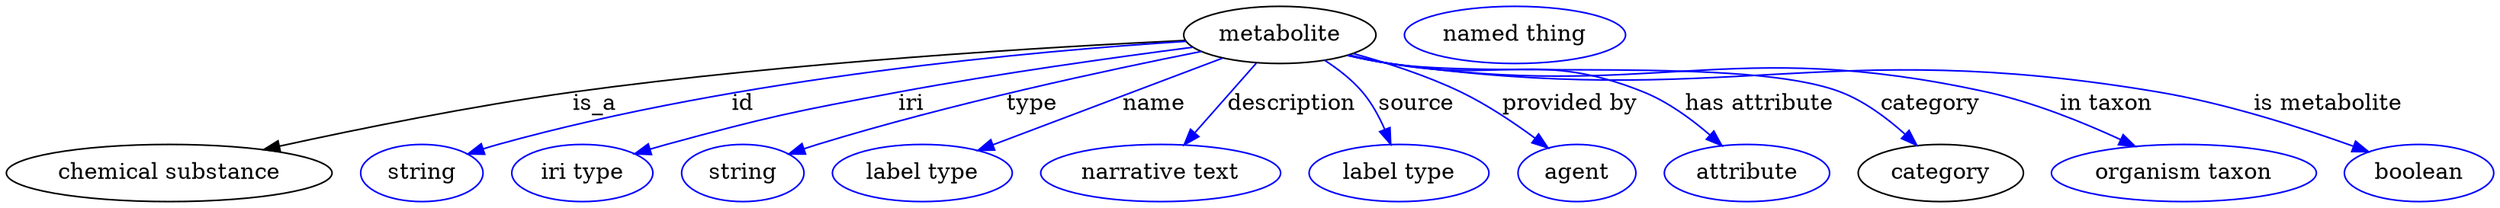 digraph {
	graph [bb="0,0,1565.5,123"];
	node [label="\N"];
	metabolite	 [height=0.5,
		label=metabolite,
		pos="801.69,105",
		width=1.679];
	"chemical substance"	 [height=0.5,
		pos="102.69,18",
		width=2.8525];
	metabolite -> "chemical substance"	 [label=is_a,
		lp="370.69,61.5",
		pos="e,164.19,32.457 741.7,102.39 656,98.145 493.7,88.229 356.69,69 294.58,60.282 224.76,45.929 174.07,34.666"];
	id	 [color=blue,
		height=0.5,
		label=string,
		pos="261.69,18",
		width=1.0652];
	metabolite -> id	 [color=blue,
		label=id,
		lp="449.69,61.5",
		pos="e,290.9,29.763 741.85,102.12 648.07,96.383 461.49,80.035 309.69,36 306.71,35.135 303.65,34.172 300.59,33.153",
		style=solid];
	iri	 [color=blue,
		height=0.5,
		label="iri type",
		pos="362.69,18",
		width=1.2277];
	metabolite -> iri	 [color=blue,
		label=iri,
		lp="561.69,61.5",
		pos="e,396.54,29.775 745.3,98.32 694.87,91.989 619.06,81.589 553.69,69 492.19,57.155 476.9,53.252 416.69,36 413.31,35.032 409.83,33.985 \
406.33,32.9",
		style=solid];
	type	 [color=blue,
		height=0.5,
		label=string,
		pos="463.69,18",
		width=1.0652];
	metabolite -> type	 [color=blue,
		label=type,
		lp="645.69,61.5",
		pos="e,492.84,29.77 750.6,95.286 691.99,83.593 593.34,62.218 510.69,36 507.96,35.133 505.15,34.193 502.34,33.212",
		style=solid];
	name	 [color=blue,
		height=0.5,
		label="label type",
		pos="576.69,18",
		width=1.5707];
	metabolite -> name	 [color=blue,
		label=name,
		lp="722.69,61.5",
		pos="e,612.87,31.988 764.79,90.731 725.81,75.66 664.3,51.875 622.31,35.638",
		style=solid];
	description	 [color=blue,
		height=0.5,
		label="narrative text",
		pos="726.69,18",
		width=2.0943];
	metabolite -> description	 [color=blue,
		label=description,
		lp="809.69,61.5",
		pos="e,742.1,35.878 786.51,87.394 775.71,74.86 761.01,57.815 748.89,43.755",
		style=solid];
	source	 [color=blue,
		height=0.5,
		label="label type",
		pos="876.69,18",
		width=1.5707];
	metabolite -> source	 [color=blue,
		label=source,
		lp="889.19,61.5",
		pos="e,871.59,36.365 831.32,89.136 839.68,83.606 848.24,76.802 854.69,69 860.28,62.236 864.68,53.837 868.02,45.819",
		style=solid];
	"provided by"	 [color=blue,
		height=0.5,
		label=agent,
		pos="988.69,18",
		width=1.0291];
	metabolite -> "provided by"	 [color=blue,
		label="provided by",
		lp="985.19,61.5",
		pos="e,970.18,33.855 846.4,92.726 873.39,85.008 904.95,75.343 917.69,69 933.41,61.177 949.41,50.012 962.24,40.122",
		style=solid];
	"has attribute"	 [color=blue,
		height=0.5,
		label=attribute,
		pos="1095.7,18",
		width=1.4443];
	metabolite -> "has attribute"	 [color=blue,
		label="has attribute",
		lp="1104.7,61.5",
		pos="e,1079.5,35.243 845.65,92.525 853.92,90.465 862.54,88.512 870.69,87 941.49,73.879 965.15,96.513 1031.7,69 1046.5,62.884 1060.6,52.274 \
1071.9,42.311",
		style=solid];
	category	 [height=0.5,
		pos="1217.7,18",
		width=1.4443];
	metabolite -> category	 [color=blue,
		label=category,
		lp="1212.7,61.5",
		pos="e,1202.5,35.263 844.85,92.385 853.36,90.285 862.26,88.354 870.69,87 933.35,76.944 1096.7,92.286 1155.7,69 1170.4,63.197 1184.3,52.52 \
1195.1,42.429",
		style=solid];
	"in taxon"	 [color=blue,
		height=0.5,
		label="organism taxon",
		pos="1370.7,18",
		width=2.3109];
	metabolite -> "in taxon"	 [color=blue,
		label="in taxon",
		lp="1322.7,61.5",
		pos="e,1339.3,34.693 844.84,92.28 853.34,90.19 862.25,88.288 870.69,87 1037,61.636 1084.6,105.99 1248.7,69 1276.9,62.631 1307,50.159 \
1330.2,39.143",
		style=solid];
	"is metabolite"	 [color=blue,
		height=0.5,
		label=boolean,
		pos="1518.7,18",
		width=1.2999];
	metabolite -> "is metabolite"	 [color=blue,
		label="is metabolite",
		lp="1462.7,61.5",
		pos="e,1486.2,31.02 844.83,92.209 853.33,90.125 862.24,88.244 870.69,87 1084.1,55.589 1143,105.09 1355.7,69 1397.8,61.85 1444.2,46.592 \
1476.6,34.618",
		style=solid];
	"named thing_category"	 [color=blue,
		height=0.5,
		label="named thing",
		pos="949.69,105",
		width=1.9318];
}
